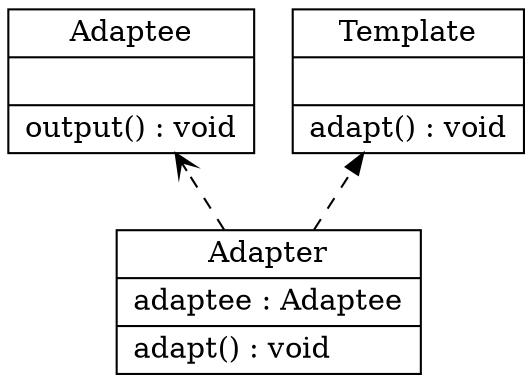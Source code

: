 digraph G {

fontname = "Bitstream Vera Sans"
fontsize = 8
rankdir=BT

node [shape = "record" outlineColor = "#000000"]
ClassTAdaptee [label = "{Adaptee||output() : void\l}"]
node [shape = "record" outlineColor = "#000000"]
ClassTAdapter [label = "{Adapter|adaptee : Adaptee\l|adapt() : void\l}"]
node [shape = "record" outlineColor = "#000000"]
ClassTTemplate [label = "{Template||adapt() : void\l}"]
edge [arrowhead = "normal" style = "dashed" ]
ClassTAdapter -> ClassTTemplate
edge [arrowhead = "vee" style = "dashed" ]
ClassTAdapter -> ClassTAdaptee
}
